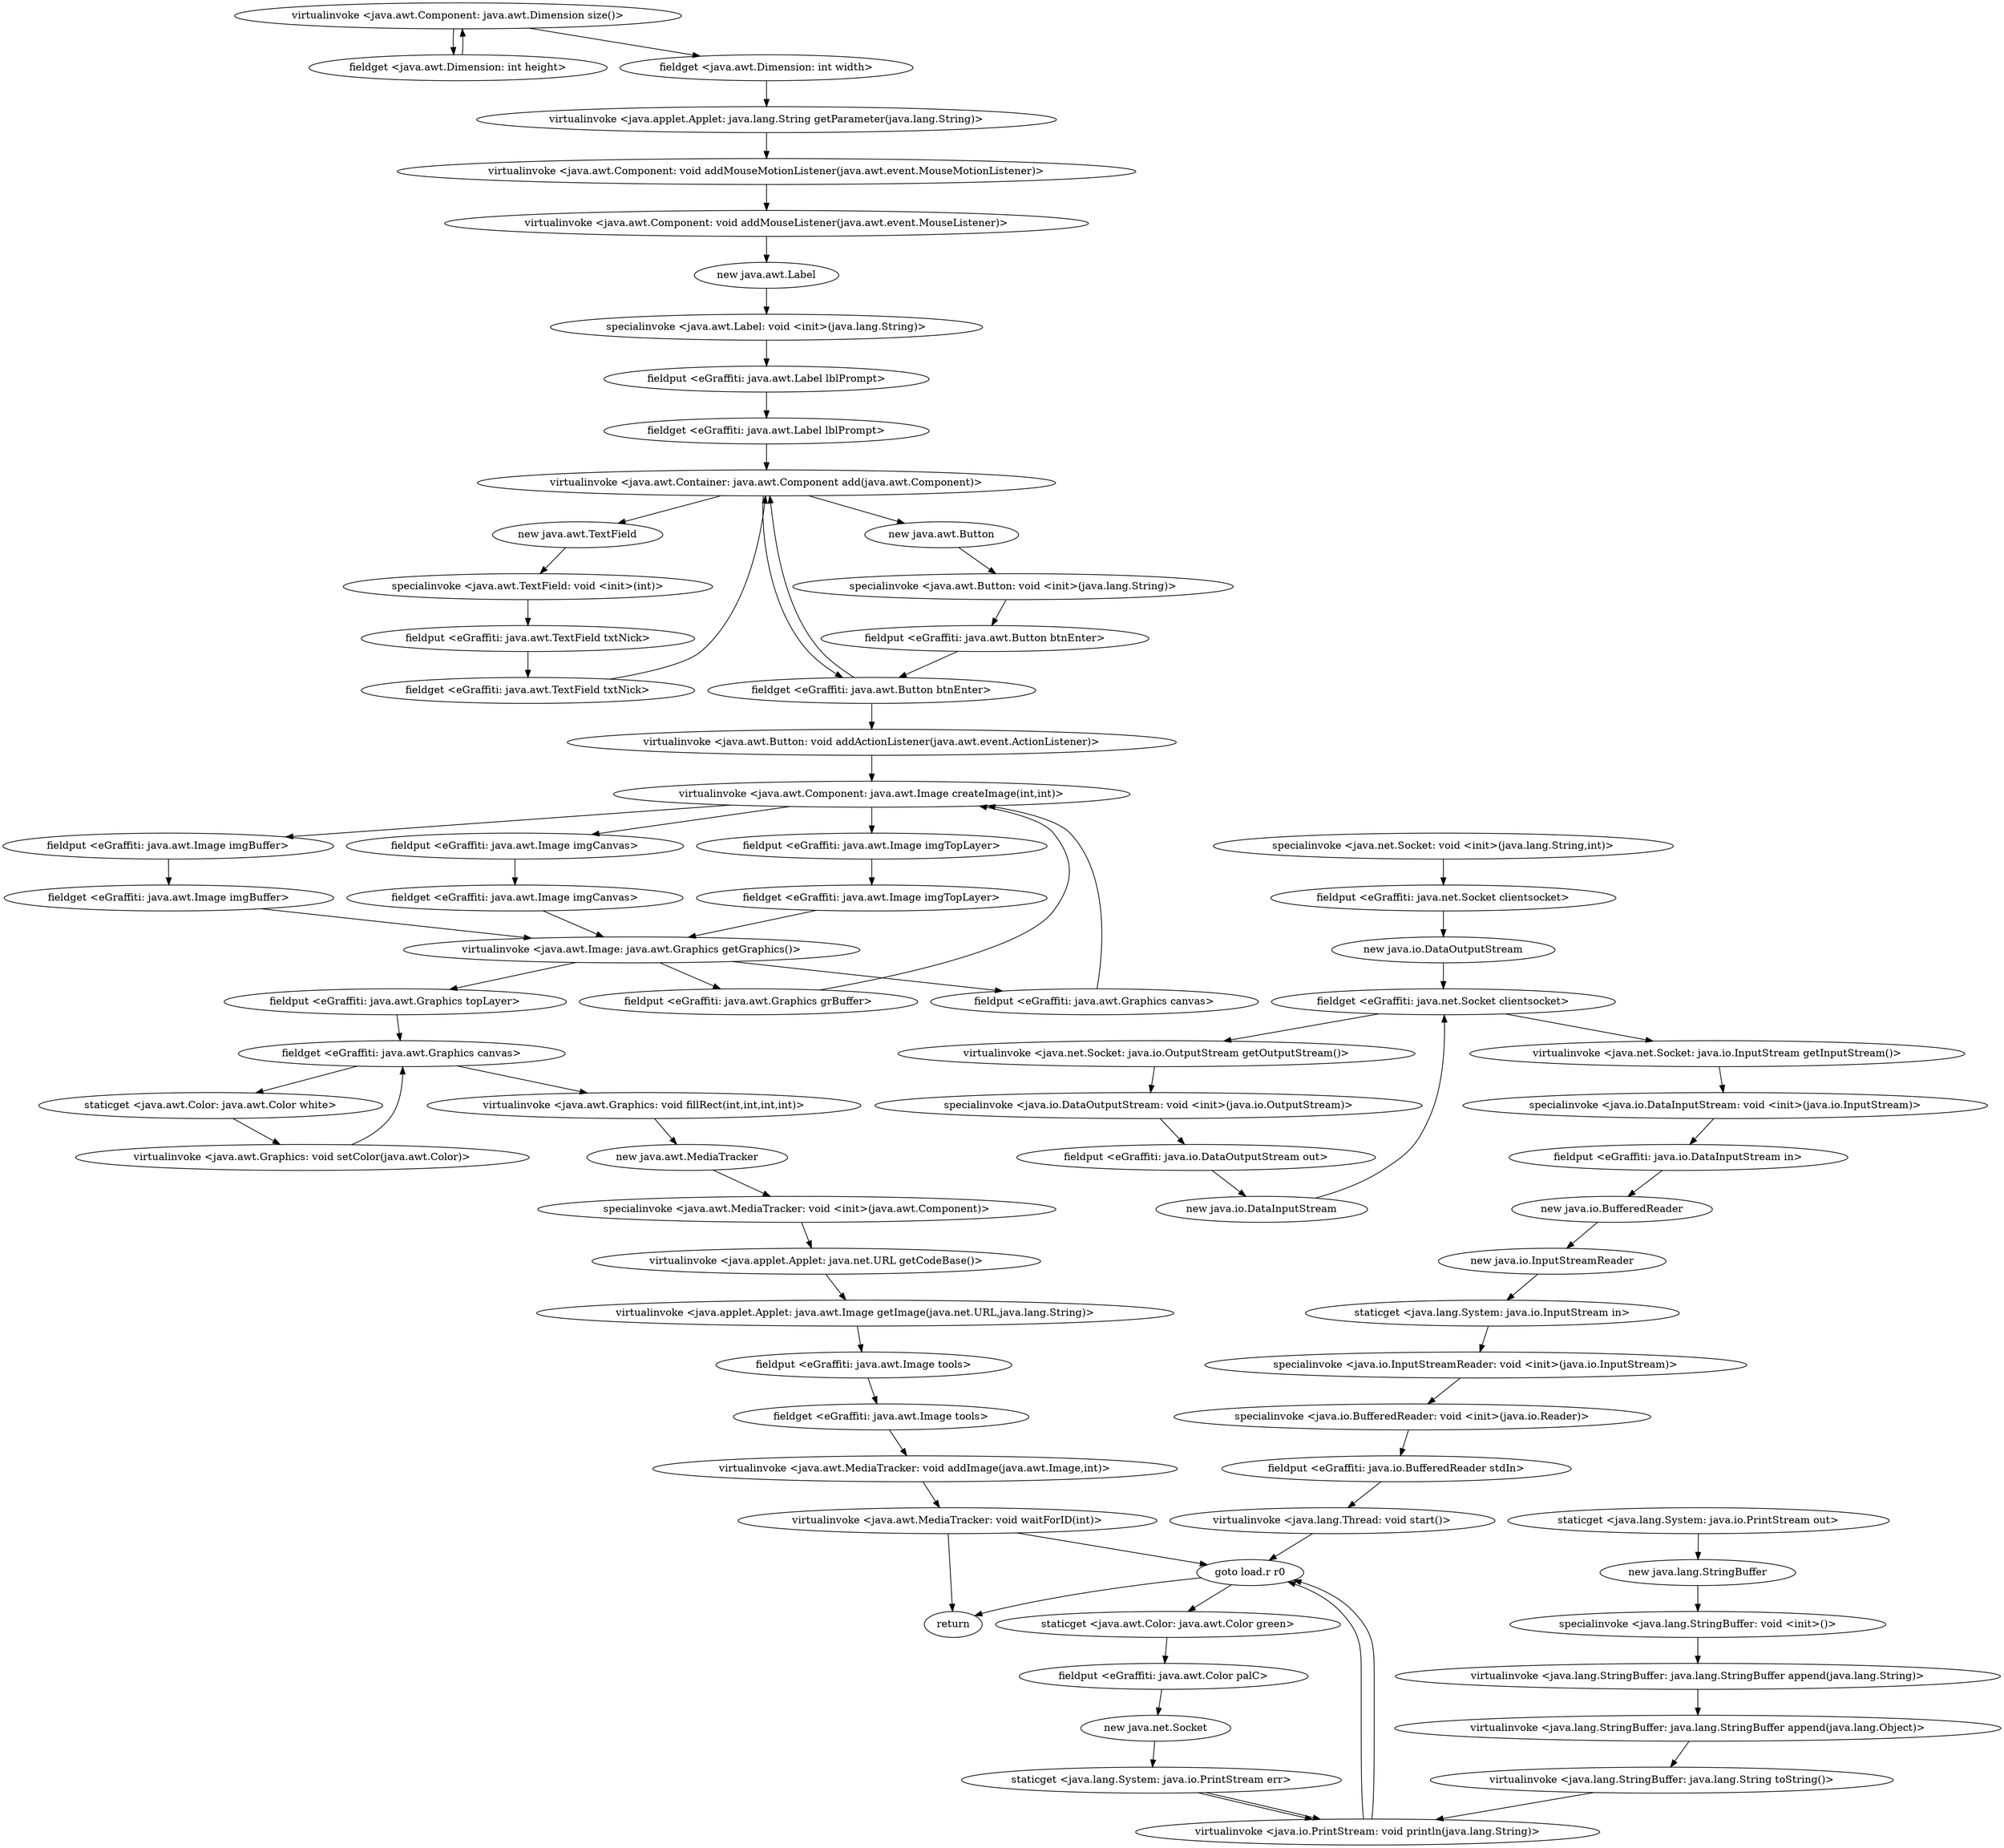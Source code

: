 digraph "" {
"virtualinvoke <java.awt.Component: java.awt.Dimension size()>";
 "virtualinvoke <java.awt.Component: java.awt.Dimension size()>"->"fieldget <java.awt.Dimension: int height>";
 "fieldget <java.awt.Dimension: int height>"->"virtualinvoke <java.awt.Component: java.awt.Dimension size()>";
 "virtualinvoke <java.awt.Component: java.awt.Dimension size()>"->"fieldget <java.awt.Dimension: int width>";
 "fieldget <java.awt.Dimension: int width>"->"virtualinvoke <java.applet.Applet: java.lang.String getParameter(java.lang.String)>";
 "virtualinvoke <java.applet.Applet: java.lang.String getParameter(java.lang.String)>"->"virtualinvoke <java.awt.Component: void addMouseMotionListener(java.awt.event.MouseMotionListener)>";
 "virtualinvoke <java.awt.Component: void addMouseMotionListener(java.awt.event.MouseMotionListener)>"->"virtualinvoke <java.awt.Component: void addMouseListener(java.awt.event.MouseListener)>";
 "virtualinvoke <java.awt.Component: void addMouseListener(java.awt.event.MouseListener)>"->"new java.awt.Label";
 "new java.awt.Label"->"specialinvoke <java.awt.Label: void <init>(java.lang.String)>";
 "specialinvoke <java.awt.Label: void <init>(java.lang.String)>"->"fieldput <eGraffiti: java.awt.Label lblPrompt>";
 "fieldput <eGraffiti: java.awt.Label lblPrompt>"->"fieldget <eGraffiti: java.awt.Label lblPrompt>";
 "fieldget <eGraffiti: java.awt.Label lblPrompt>"->"virtualinvoke <java.awt.Container: java.awt.Component add(java.awt.Component)>";
 "virtualinvoke <java.awt.Container: java.awt.Component add(java.awt.Component)>"->"new java.awt.TextField";
 "new java.awt.TextField"->"specialinvoke <java.awt.TextField: void <init>(int)>";
 "specialinvoke <java.awt.TextField: void <init>(int)>"->"fieldput <eGraffiti: java.awt.TextField txtNick>";
 "fieldput <eGraffiti: java.awt.TextField txtNick>"->"fieldget <eGraffiti: java.awt.TextField txtNick>";
 "fieldget <eGraffiti: java.awt.TextField txtNick>"->"virtualinvoke <java.awt.Container: java.awt.Component add(java.awt.Component)>";
 "virtualinvoke <java.awt.Container: java.awt.Component add(java.awt.Component)>"->"new java.awt.Button";
 "new java.awt.Button"->"specialinvoke <java.awt.Button: void <init>(java.lang.String)>";
 "specialinvoke <java.awt.Button: void <init>(java.lang.String)>"->"fieldput <eGraffiti: java.awt.Button btnEnter>";
 "fieldput <eGraffiti: java.awt.Button btnEnter>"->"fieldget <eGraffiti: java.awt.Button btnEnter>";
 "fieldget <eGraffiti: java.awt.Button btnEnter>"->"virtualinvoke <java.awt.Container: java.awt.Component add(java.awt.Component)>";
 "virtualinvoke <java.awt.Container: java.awt.Component add(java.awt.Component)>"->"fieldget <eGraffiti: java.awt.Button btnEnter>";
 "fieldget <eGraffiti: java.awt.Button btnEnter>"->"virtualinvoke <java.awt.Button: void addActionListener(java.awt.event.ActionListener)>";
 "virtualinvoke <java.awt.Button: void addActionListener(java.awt.event.ActionListener)>"->"virtualinvoke <java.awt.Component: java.awt.Image createImage(int,int)>";
 "virtualinvoke <java.awt.Component: java.awt.Image createImage(int,int)>"->"fieldput <eGraffiti: java.awt.Image imgBuffer>";
 "fieldput <eGraffiti: java.awt.Image imgBuffer>"->"fieldget <eGraffiti: java.awt.Image imgBuffer>";
 "fieldget <eGraffiti: java.awt.Image imgBuffer>"->"virtualinvoke <java.awt.Image: java.awt.Graphics getGraphics()>";
 "virtualinvoke <java.awt.Image: java.awt.Graphics getGraphics()>"->"fieldput <eGraffiti: java.awt.Graphics grBuffer>";
 "fieldput <eGraffiti: java.awt.Graphics grBuffer>"->"virtualinvoke <java.awt.Component: java.awt.Image createImage(int,int)>";
 "virtualinvoke <java.awt.Component: java.awt.Image createImage(int,int)>"->"fieldput <eGraffiti: java.awt.Image imgCanvas>";
 "fieldput <eGraffiti: java.awt.Image imgCanvas>"->"fieldget <eGraffiti: java.awt.Image imgCanvas>";
 "fieldget <eGraffiti: java.awt.Image imgCanvas>"->"virtualinvoke <java.awt.Image: java.awt.Graphics getGraphics()>";
 "virtualinvoke <java.awt.Image: java.awt.Graphics getGraphics()>"->"fieldput <eGraffiti: java.awt.Graphics canvas>";
 "fieldput <eGraffiti: java.awt.Graphics canvas>"->"virtualinvoke <java.awt.Component: java.awt.Image createImage(int,int)>";
 "virtualinvoke <java.awt.Component: java.awt.Image createImage(int,int)>"->"fieldput <eGraffiti: java.awt.Image imgTopLayer>";
 "fieldput <eGraffiti: java.awt.Image imgTopLayer>"->"fieldget <eGraffiti: java.awt.Image imgTopLayer>";
 "fieldget <eGraffiti: java.awt.Image imgTopLayer>"->"virtualinvoke <java.awt.Image: java.awt.Graphics getGraphics()>";
 "virtualinvoke <java.awt.Image: java.awt.Graphics getGraphics()>"->"fieldput <eGraffiti: java.awt.Graphics topLayer>";
 "fieldput <eGraffiti: java.awt.Graphics topLayer>"->"fieldget <eGraffiti: java.awt.Graphics canvas>";
 "fieldget <eGraffiti: java.awt.Graphics canvas>"->"staticget <java.awt.Color: java.awt.Color white>";
 "staticget <java.awt.Color: java.awt.Color white>"->"virtualinvoke <java.awt.Graphics: void setColor(java.awt.Color)>";
 "virtualinvoke <java.awt.Graphics: void setColor(java.awt.Color)>"->"fieldget <eGraffiti: java.awt.Graphics canvas>";
 "fieldget <eGraffiti: java.awt.Graphics canvas>"->"virtualinvoke <java.awt.Graphics: void fillRect(int,int,int,int)>";
 "virtualinvoke <java.awt.Graphics: void fillRect(int,int,int,int)>"->"new java.awt.MediaTracker";
 "new java.awt.MediaTracker"->"specialinvoke <java.awt.MediaTracker: void <init>(java.awt.Component)>";
 "specialinvoke <java.awt.MediaTracker: void <init>(java.awt.Component)>"->"virtualinvoke <java.applet.Applet: java.net.URL getCodeBase()>";
 "virtualinvoke <java.applet.Applet: java.net.URL getCodeBase()>"->"virtualinvoke <java.applet.Applet: java.awt.Image getImage(java.net.URL,java.lang.String)>";
 "virtualinvoke <java.applet.Applet: java.awt.Image getImage(java.net.URL,java.lang.String)>"->"fieldput <eGraffiti: java.awt.Image tools>";
 "fieldput <eGraffiti: java.awt.Image tools>"->"fieldget <eGraffiti: java.awt.Image tools>";
 "fieldget <eGraffiti: java.awt.Image tools>"->"virtualinvoke <java.awt.MediaTracker: void addImage(java.awt.Image,int)>";
 "virtualinvoke <java.awt.MediaTracker: void addImage(java.awt.Image,int)>"->"virtualinvoke <java.awt.MediaTracker: void waitForID(int)>";
 "virtualinvoke <java.awt.MediaTracker: void waitForID(int)>"->"goto load.r r0";
 "goto load.r r0"->"staticget <java.awt.Color: java.awt.Color green>";
 "staticget <java.awt.Color: java.awt.Color green>"->"fieldput <eGraffiti: java.awt.Color palC>";
 "fieldput <eGraffiti: java.awt.Color palC>"->"new java.net.Socket";
 "new java.net.Socket"->"staticget <java.lang.System: java.io.PrintStream err>";
 "staticget <java.lang.System: java.io.PrintStream err>"->"virtualinvoke <java.io.PrintStream: void println(java.lang.String)>";
 "virtualinvoke <java.io.PrintStream: void println(java.lang.String)>"->"goto load.r r0";
 "goto load.r r0"->"return";
"staticget <java.lang.System: java.io.PrintStream err>";
 "staticget <java.lang.System: java.io.PrintStream err>"->"virtualinvoke <java.io.PrintStream: void println(java.lang.String)>";
 "virtualinvoke <java.io.PrintStream: void println(java.lang.String)>"->"goto load.r r0";
"staticget <java.lang.System: java.io.PrintStream out>";
 "staticget <java.lang.System: java.io.PrintStream out>"->"new java.lang.StringBuffer";
 "new java.lang.StringBuffer"->"specialinvoke <java.lang.StringBuffer: void <init>()>";
 "specialinvoke <java.lang.StringBuffer: void <init>()>"->"virtualinvoke <java.lang.StringBuffer: java.lang.StringBuffer append(java.lang.String)>";
 "virtualinvoke <java.lang.StringBuffer: java.lang.StringBuffer append(java.lang.String)>"->"virtualinvoke <java.lang.StringBuffer: java.lang.StringBuffer append(java.lang.Object)>";
 "virtualinvoke <java.lang.StringBuffer: java.lang.StringBuffer append(java.lang.Object)>"->"virtualinvoke <java.lang.StringBuffer: java.lang.String toString()>";
 "virtualinvoke <java.lang.StringBuffer: java.lang.String toString()>"->"virtualinvoke <java.io.PrintStream: void println(java.lang.String)>";
"specialinvoke <java.net.Socket: void <init>(java.lang.String,int)>";
 "specialinvoke <java.net.Socket: void <init>(java.lang.String,int)>"->"fieldput <eGraffiti: java.net.Socket clientsocket>";
 "fieldput <eGraffiti: java.net.Socket clientsocket>"->"new java.io.DataOutputStream";
 "new java.io.DataOutputStream"->"fieldget <eGraffiti: java.net.Socket clientsocket>";
 "fieldget <eGraffiti: java.net.Socket clientsocket>"->"virtualinvoke <java.net.Socket: java.io.OutputStream getOutputStream()>";
 "virtualinvoke <java.net.Socket: java.io.OutputStream getOutputStream()>"->"specialinvoke <java.io.DataOutputStream: void <init>(java.io.OutputStream)>";
 "specialinvoke <java.io.DataOutputStream: void <init>(java.io.OutputStream)>"->"fieldput <eGraffiti: java.io.DataOutputStream out>";
 "fieldput <eGraffiti: java.io.DataOutputStream out>"->"new java.io.DataInputStream";
 "new java.io.DataInputStream"->"fieldget <eGraffiti: java.net.Socket clientsocket>";
 "fieldget <eGraffiti: java.net.Socket clientsocket>"->"virtualinvoke <java.net.Socket: java.io.InputStream getInputStream()>";
 "virtualinvoke <java.net.Socket: java.io.InputStream getInputStream()>"->"specialinvoke <java.io.DataInputStream: void <init>(java.io.InputStream)>";
 "specialinvoke <java.io.DataInputStream: void <init>(java.io.InputStream)>"->"fieldput <eGraffiti: java.io.DataInputStream in>";
 "fieldput <eGraffiti: java.io.DataInputStream in>"->"new java.io.BufferedReader";
 "new java.io.BufferedReader"->"new java.io.InputStreamReader";
 "new java.io.InputStreamReader"->"staticget <java.lang.System: java.io.InputStream in>";
 "staticget <java.lang.System: java.io.InputStream in>"->"specialinvoke <java.io.InputStreamReader: void <init>(java.io.InputStream)>";
 "specialinvoke <java.io.InputStreamReader: void <init>(java.io.InputStream)>"->"specialinvoke <java.io.BufferedReader: void <init>(java.io.Reader)>";
 "specialinvoke <java.io.BufferedReader: void <init>(java.io.Reader)>"->"fieldput <eGraffiti: java.io.BufferedReader stdIn>";
 "fieldput <eGraffiti: java.io.BufferedReader stdIn>"->"virtualinvoke <java.lang.Thread: void start()>";
 "virtualinvoke <java.lang.Thread: void start()>"->"goto load.r r0";
 "virtualinvoke <java.awt.MediaTracker: void waitForID(int)>"->"return";
}
